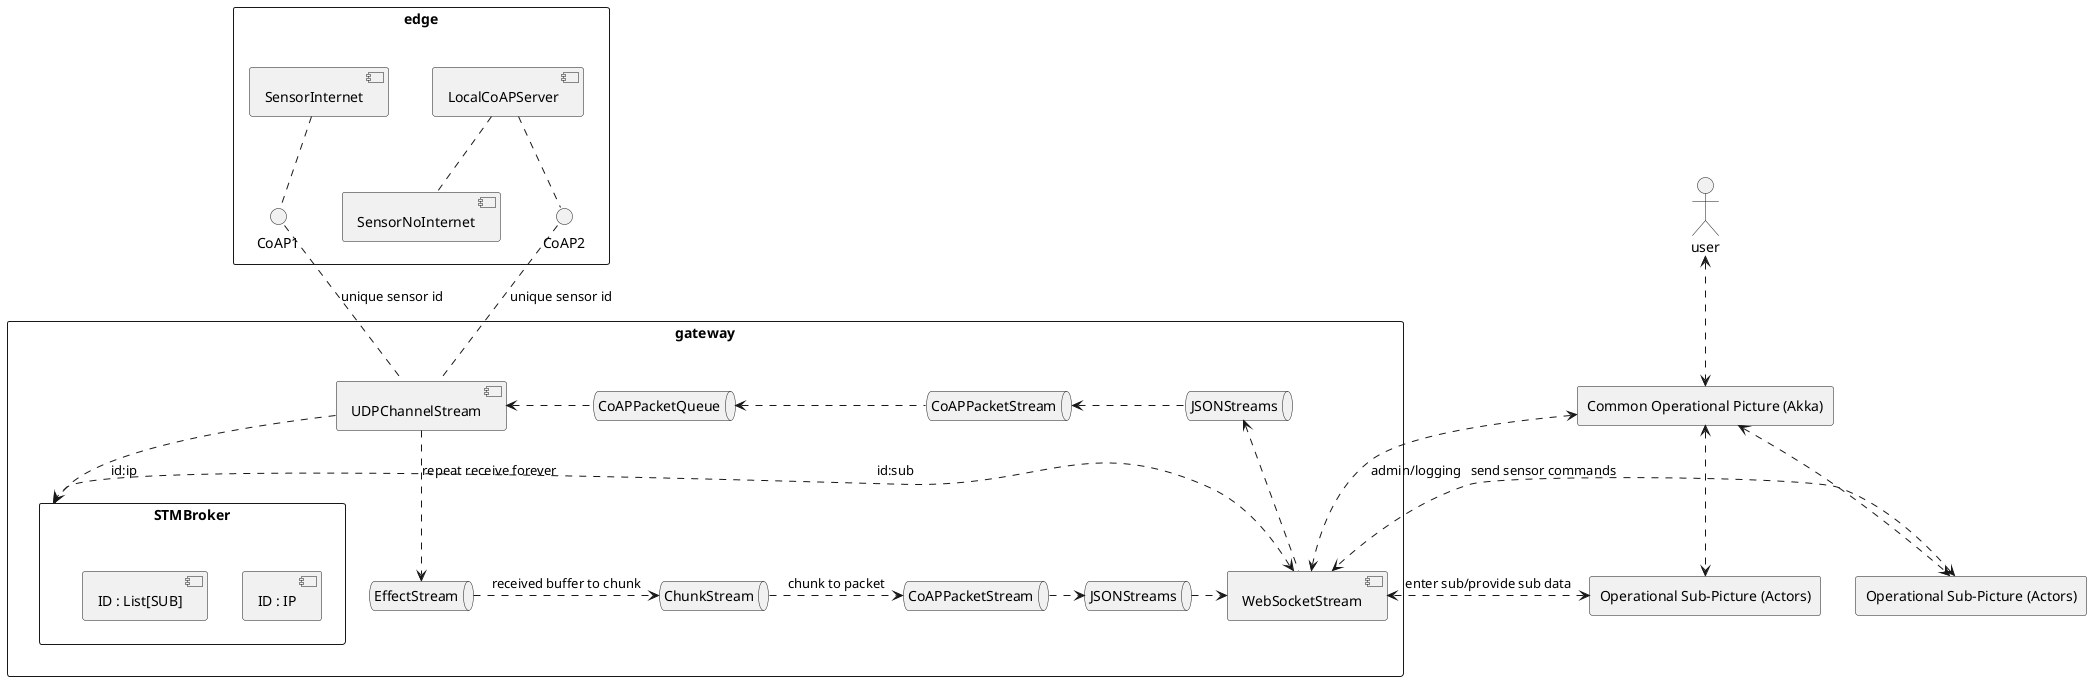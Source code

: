 @startuml system

rectangle edge {
    component LocalCoAPServer
    component SensorNoInternet
    component SensorInternet
    interface CoAP1
    interface CoAP2
} 

rectangle gateway {
    rectangle STMBroker {
        component "ID : IP"
        component "ID : List[SUB]"
    }
    component UDPChannelStream 
    queue     EffectStream
    queue     ChunkStream
    queue     CoAPPacketStream as CPS1
    queue     JSONStreams as JS1

    queue     JSONStreams as JS2
    queue     CoAPPacketStream as CPS2
    queue     CoAPPacketQueue

    component WebSocketStream
} 


rectangle "Common Operational Picture (Akka)" as COP
rectangle "Operational Sub-Picture (Actors)" as OSP1
rectangle "Operational Sub-Picture (Actors)" as OSP2

actor user

CoAP1 .. UDPChannelStream : unique sensor id
CoAP2 .. UDPChannelStream : unique sensor id

LocalCoAPServer .. SensorNoInternet
SensorInternet  .. CoAP1
LocalCoAPServer .. CoAP2

UDPChannelStream .down.>   EffectStream : repeat receive forever
EffectStream     .right.>  ChunkStream : received buffer to chunk
ChunkStream      .right.>  CPS1 : chunk to packet
CPS1             .right.>  JS1
JS1              .right.>  WebSocketStream

WebSocketStream  .up.>     JS2
JS2              .left.>   CPS2
CPS2             .left.>   CoAPPacketQueue
CoAPPacketQueue  .left.>   UDPChannelStream

STMBroker        <.left.> WebSocketStream : id:sub
UDPChannelStream .right.>   STMBroker : id:ip

OSP1 <.> WebSocketStream : enter sub/provide sub data
OSP2 <.> WebSocketStream : send sensor commands

user <..> COP
COP  <..> WebSocketStream : admin/logging
COP  <..> OSP1
COP  <..> OSP2

@enduml